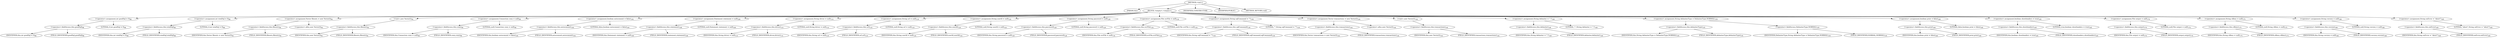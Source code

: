 digraph "&lt;init&gt;" {  
"1748" [label = <(METHOD,&lt;init&gt;)> ]
"1749" [label = <(PARAM,this)> ]
"1750" [label = <(BLOCK,&lt;empty&gt;,&lt;empty&gt;)> ]
"1751" [label = <(&lt;operator&gt;.assignment,int goodSql = 0)<SUB>88</SUB>> ]
"1752" [label = <(&lt;operator&gt;.fieldAccess,this.goodSql)<SUB>88</SUB>> ]
"1753" [label = <(IDENTIFIER,this,int goodSql = 0)<SUB>88</SUB>> ]
"1754" [label = <(FIELD_IDENTIFIER,goodSql,goodSql)<SUB>88</SUB>> ]
"1755" [label = <(LITERAL,0,int goodSql = 0)<SUB>88</SUB>> ]
"1756" [label = <(&lt;operator&gt;.assignment,int totalSql = 0)<SUB>88</SUB>> ]
"1757" [label = <(&lt;operator&gt;.fieldAccess,this.totalSql)<SUB>88</SUB>> ]
"1758" [label = <(IDENTIFIER,this,int totalSql = 0)<SUB>88</SUB>> ]
"1759" [label = <(FIELD_IDENTIFIER,totalSql,totalSql)<SUB>88</SUB>> ]
"1760" [label = <(LITERAL,0,int totalSql = 0)<SUB>88</SUB>> ]
"1761" [label = <(&lt;operator&gt;.assignment,Vector filesets = new Vector())<SUB>94</SUB>> ]
"1762" [label = <(&lt;operator&gt;.fieldAccess,this.filesets)<SUB>94</SUB>> ]
"1763" [label = <(IDENTIFIER,this,Vector filesets = new Vector())<SUB>94</SUB>> ]
"1764" [label = <(FIELD_IDENTIFIER,filesets,filesets)<SUB>94</SUB>> ]
"1765" [label = <(&lt;operator&gt;.alloc,new Vector())<SUB>94</SUB>> ]
"1766" [label = <(&lt;init&gt;,new Vector())<SUB>94</SUB>> ]
"1767" [label = <(&lt;operator&gt;.fieldAccess,this.filesets)<SUB>94</SUB>> ]
"1768" [label = <(IDENTIFIER,this,new Vector())<SUB>94</SUB>> ]
"1769" [label = <(FIELD_IDENTIFIER,filesets,filesets)<SUB>94</SUB>> ]
"1770" [label = <(&lt;operator&gt;.assignment,Connection conn = null)<SUB>99</SUB>> ]
"1771" [label = <(&lt;operator&gt;.fieldAccess,this.conn)<SUB>99</SUB>> ]
"1772" [label = <(IDENTIFIER,this,Connection conn = null)<SUB>99</SUB>> ]
"1773" [label = <(FIELD_IDENTIFIER,conn,conn)<SUB>99</SUB>> ]
"1774" [label = <(LITERAL,null,Connection conn = null)<SUB>99</SUB>> ]
"1775" [label = <(&lt;operator&gt;.assignment,boolean autocommit = false)<SUB>104</SUB>> ]
"1776" [label = <(&lt;operator&gt;.fieldAccess,this.autocommit)<SUB>104</SUB>> ]
"1777" [label = <(IDENTIFIER,this,boolean autocommit = false)<SUB>104</SUB>> ]
"1778" [label = <(FIELD_IDENTIFIER,autocommit,autocommit)<SUB>104</SUB>> ]
"1779" [label = <(LITERAL,false,boolean autocommit = false)<SUB>104</SUB>> ]
"1780" [label = <(&lt;operator&gt;.assignment,Statement statement = null)<SUB>109</SUB>> ]
"1781" [label = <(&lt;operator&gt;.fieldAccess,this.statement)<SUB>109</SUB>> ]
"1782" [label = <(IDENTIFIER,this,Statement statement = null)<SUB>109</SUB>> ]
"1783" [label = <(FIELD_IDENTIFIER,statement,statement)<SUB>109</SUB>> ]
"1784" [label = <(LITERAL,null,Statement statement = null)<SUB>109</SUB>> ]
"1785" [label = <(&lt;operator&gt;.assignment,String driver = null)<SUB>114</SUB>> ]
"1786" [label = <(&lt;operator&gt;.fieldAccess,this.driver)<SUB>114</SUB>> ]
"1787" [label = <(IDENTIFIER,this,String driver = null)<SUB>114</SUB>> ]
"1788" [label = <(FIELD_IDENTIFIER,driver,driver)<SUB>114</SUB>> ]
"1789" [label = <(LITERAL,null,String driver = null)<SUB>114</SUB>> ]
"1790" [label = <(&lt;operator&gt;.assignment,String url = null)<SUB>119</SUB>> ]
"1791" [label = <(&lt;operator&gt;.fieldAccess,this.url)<SUB>119</SUB>> ]
"1792" [label = <(IDENTIFIER,this,String url = null)<SUB>119</SUB>> ]
"1793" [label = <(FIELD_IDENTIFIER,url,url)<SUB>119</SUB>> ]
"1794" [label = <(LITERAL,null,String url = null)<SUB>119</SUB>> ]
"1795" [label = <(&lt;operator&gt;.assignment,String userId = null)<SUB>124</SUB>> ]
"1796" [label = <(&lt;operator&gt;.fieldAccess,this.userId)<SUB>124</SUB>> ]
"1797" [label = <(IDENTIFIER,this,String userId = null)<SUB>124</SUB>> ]
"1798" [label = <(FIELD_IDENTIFIER,userId,userId)<SUB>124</SUB>> ]
"1799" [label = <(LITERAL,null,String userId = null)<SUB>124</SUB>> ]
"1800" [label = <(&lt;operator&gt;.assignment,String password = null)<SUB>129</SUB>> ]
"1801" [label = <(&lt;operator&gt;.fieldAccess,this.password)<SUB>129</SUB>> ]
"1802" [label = <(IDENTIFIER,this,String password = null)<SUB>129</SUB>> ]
"1803" [label = <(FIELD_IDENTIFIER,password,password)<SUB>129</SUB>> ]
"1804" [label = <(LITERAL,null,String password = null)<SUB>129</SUB>> ]
"1805" [label = <(&lt;operator&gt;.assignment,File srcFile = null)<SUB>134</SUB>> ]
"1806" [label = <(&lt;operator&gt;.fieldAccess,this.srcFile)<SUB>134</SUB>> ]
"1807" [label = <(IDENTIFIER,this,File srcFile = null)<SUB>134</SUB>> ]
"1808" [label = <(FIELD_IDENTIFIER,srcFile,srcFile)<SUB>134</SUB>> ]
"1809" [label = <(LITERAL,null,File srcFile = null)<SUB>134</SUB>> ]
"1810" [label = <(&lt;operator&gt;.assignment,String sqlCommand = &quot;&quot;)<SUB>139</SUB>> ]
"1811" [label = <(&lt;operator&gt;.fieldAccess,this.sqlCommand)<SUB>139</SUB>> ]
"1812" [label = <(IDENTIFIER,this,String sqlCommand = &quot;&quot;)<SUB>139</SUB>> ]
"1813" [label = <(FIELD_IDENTIFIER,sqlCommand,sqlCommand)<SUB>139</SUB>> ]
"1814" [label = <(LITERAL,&quot;&quot;,String sqlCommand = &quot;&quot;)<SUB>139</SUB>> ]
"1815" [label = <(&lt;operator&gt;.assignment,Vector transactions = new Vector())<SUB>144</SUB>> ]
"1816" [label = <(&lt;operator&gt;.fieldAccess,this.transactions)<SUB>144</SUB>> ]
"1817" [label = <(IDENTIFIER,this,Vector transactions = new Vector())<SUB>144</SUB>> ]
"1818" [label = <(FIELD_IDENTIFIER,transactions,transactions)<SUB>144</SUB>> ]
"1819" [label = <(&lt;operator&gt;.alloc,new Vector())<SUB>144</SUB>> ]
"1820" [label = <(&lt;init&gt;,new Vector())<SUB>144</SUB>> ]
"1821" [label = <(&lt;operator&gt;.fieldAccess,this.transactions)<SUB>144</SUB>> ]
"1822" [label = <(IDENTIFIER,this,new Vector())<SUB>144</SUB>> ]
"1823" [label = <(FIELD_IDENTIFIER,transactions,transactions)<SUB>144</SUB>> ]
"1824" [label = <(&lt;operator&gt;.assignment,String delimiter = &quot;;&quot;)<SUB>149</SUB>> ]
"1825" [label = <(&lt;operator&gt;.fieldAccess,this.delimiter)<SUB>149</SUB>> ]
"1826" [label = <(IDENTIFIER,this,String delimiter = &quot;;&quot;)<SUB>149</SUB>> ]
"1827" [label = <(FIELD_IDENTIFIER,delimiter,delimiter)<SUB>149</SUB>> ]
"1828" [label = <(LITERAL,&quot;;&quot;,String delimiter = &quot;;&quot;)<SUB>149</SUB>> ]
"1829" [label = <(&lt;operator&gt;.assignment,String delimiterType = DelimiterType.NORMAL)<SUB>155</SUB>> ]
"1830" [label = <(&lt;operator&gt;.fieldAccess,this.delimiterType)<SUB>155</SUB>> ]
"1831" [label = <(IDENTIFIER,this,String delimiterType = DelimiterType.NORMAL)<SUB>155</SUB>> ]
"1832" [label = <(FIELD_IDENTIFIER,delimiterType,delimiterType)<SUB>155</SUB>> ]
"1833" [label = <(&lt;operator&gt;.fieldAccess,DelimiterType.NORMAL)<SUB>155</SUB>> ]
"1834" [label = <(IDENTIFIER,DelimiterType,String delimiterType = DelimiterType.NORMAL)<SUB>155</SUB>> ]
"1835" [label = <(FIELD_IDENTIFIER,NORMAL,NORMAL)<SUB>155</SUB>> ]
"1836" [label = <(&lt;operator&gt;.assignment,boolean print = false)<SUB>160</SUB>> ]
"1837" [label = <(&lt;operator&gt;.fieldAccess,this.print)<SUB>160</SUB>> ]
"1838" [label = <(IDENTIFIER,this,boolean print = false)<SUB>160</SUB>> ]
"1839" [label = <(FIELD_IDENTIFIER,print,print)<SUB>160</SUB>> ]
"1840" [label = <(LITERAL,false,boolean print = false)<SUB>160</SUB>> ]
"1841" [label = <(&lt;operator&gt;.assignment,boolean showheaders = true)<SUB>165</SUB>> ]
"1842" [label = <(&lt;operator&gt;.fieldAccess,this.showheaders)<SUB>165</SUB>> ]
"1843" [label = <(IDENTIFIER,this,boolean showheaders = true)<SUB>165</SUB>> ]
"1844" [label = <(FIELD_IDENTIFIER,showheaders,showheaders)<SUB>165</SUB>> ]
"1845" [label = <(LITERAL,true,boolean showheaders = true)<SUB>165</SUB>> ]
"1846" [label = <(&lt;operator&gt;.assignment,File output = null)<SUB>170</SUB>> ]
"1847" [label = <(&lt;operator&gt;.fieldAccess,this.output)<SUB>170</SUB>> ]
"1848" [label = <(IDENTIFIER,this,File output = null)<SUB>170</SUB>> ]
"1849" [label = <(FIELD_IDENTIFIER,output,output)<SUB>170</SUB>> ]
"1850" [label = <(LITERAL,null,File output = null)<SUB>170</SUB>> ]
"1851" [label = <(&lt;operator&gt;.assignment,String rdbms = null)<SUB>175</SUB>> ]
"1852" [label = <(&lt;operator&gt;.fieldAccess,this.rdbms)<SUB>175</SUB>> ]
"1853" [label = <(IDENTIFIER,this,String rdbms = null)<SUB>175</SUB>> ]
"1854" [label = <(FIELD_IDENTIFIER,rdbms,rdbms)<SUB>175</SUB>> ]
"1855" [label = <(LITERAL,null,String rdbms = null)<SUB>175</SUB>> ]
"1856" [label = <(&lt;operator&gt;.assignment,String version = null)<SUB>180</SUB>> ]
"1857" [label = <(&lt;operator&gt;.fieldAccess,this.version)<SUB>180</SUB>> ]
"1858" [label = <(IDENTIFIER,this,String version = null)<SUB>180</SUB>> ]
"1859" [label = <(FIELD_IDENTIFIER,version,version)<SUB>180</SUB>> ]
"1860" [label = <(LITERAL,null,String version = null)<SUB>180</SUB>> ]
"1861" [label = <(&lt;operator&gt;.assignment,String onError = &quot;abort&quot;)<SUB>185</SUB>> ]
"1862" [label = <(&lt;operator&gt;.fieldAccess,this.onError)<SUB>185</SUB>> ]
"1863" [label = <(IDENTIFIER,this,String onError = &quot;abort&quot;)<SUB>185</SUB>> ]
"1864" [label = <(FIELD_IDENTIFIER,onError,onError)<SUB>185</SUB>> ]
"1865" [label = <(LITERAL,&quot;abort&quot;,String onError = &quot;abort&quot;)<SUB>185</SUB>> ]
"1866" [label = <(MODIFIER,CONSTRUCTOR)> ]
"1867" [label = <(MODIFIER,PUBLIC)> ]
"1868" [label = <(METHOD_RETURN,void)> ]
  "1748" -> "1749" 
  "1748" -> "1750" 
  "1748" -> "1866" 
  "1748" -> "1867" 
  "1748" -> "1868" 
  "1750" -> "1751" 
  "1750" -> "1756" 
  "1750" -> "1761" 
  "1750" -> "1766" 
  "1750" -> "1770" 
  "1750" -> "1775" 
  "1750" -> "1780" 
  "1750" -> "1785" 
  "1750" -> "1790" 
  "1750" -> "1795" 
  "1750" -> "1800" 
  "1750" -> "1805" 
  "1750" -> "1810" 
  "1750" -> "1815" 
  "1750" -> "1820" 
  "1750" -> "1824" 
  "1750" -> "1829" 
  "1750" -> "1836" 
  "1750" -> "1841" 
  "1750" -> "1846" 
  "1750" -> "1851" 
  "1750" -> "1856" 
  "1750" -> "1861" 
  "1751" -> "1752" 
  "1751" -> "1755" 
  "1752" -> "1753" 
  "1752" -> "1754" 
  "1756" -> "1757" 
  "1756" -> "1760" 
  "1757" -> "1758" 
  "1757" -> "1759" 
  "1761" -> "1762" 
  "1761" -> "1765" 
  "1762" -> "1763" 
  "1762" -> "1764" 
  "1766" -> "1767" 
  "1767" -> "1768" 
  "1767" -> "1769" 
  "1770" -> "1771" 
  "1770" -> "1774" 
  "1771" -> "1772" 
  "1771" -> "1773" 
  "1775" -> "1776" 
  "1775" -> "1779" 
  "1776" -> "1777" 
  "1776" -> "1778" 
  "1780" -> "1781" 
  "1780" -> "1784" 
  "1781" -> "1782" 
  "1781" -> "1783" 
  "1785" -> "1786" 
  "1785" -> "1789" 
  "1786" -> "1787" 
  "1786" -> "1788" 
  "1790" -> "1791" 
  "1790" -> "1794" 
  "1791" -> "1792" 
  "1791" -> "1793" 
  "1795" -> "1796" 
  "1795" -> "1799" 
  "1796" -> "1797" 
  "1796" -> "1798" 
  "1800" -> "1801" 
  "1800" -> "1804" 
  "1801" -> "1802" 
  "1801" -> "1803" 
  "1805" -> "1806" 
  "1805" -> "1809" 
  "1806" -> "1807" 
  "1806" -> "1808" 
  "1810" -> "1811" 
  "1810" -> "1814" 
  "1811" -> "1812" 
  "1811" -> "1813" 
  "1815" -> "1816" 
  "1815" -> "1819" 
  "1816" -> "1817" 
  "1816" -> "1818" 
  "1820" -> "1821" 
  "1821" -> "1822" 
  "1821" -> "1823" 
  "1824" -> "1825" 
  "1824" -> "1828" 
  "1825" -> "1826" 
  "1825" -> "1827" 
  "1829" -> "1830" 
  "1829" -> "1833" 
  "1830" -> "1831" 
  "1830" -> "1832" 
  "1833" -> "1834" 
  "1833" -> "1835" 
  "1836" -> "1837" 
  "1836" -> "1840" 
  "1837" -> "1838" 
  "1837" -> "1839" 
  "1841" -> "1842" 
  "1841" -> "1845" 
  "1842" -> "1843" 
  "1842" -> "1844" 
  "1846" -> "1847" 
  "1846" -> "1850" 
  "1847" -> "1848" 
  "1847" -> "1849" 
  "1851" -> "1852" 
  "1851" -> "1855" 
  "1852" -> "1853" 
  "1852" -> "1854" 
  "1856" -> "1857" 
  "1856" -> "1860" 
  "1857" -> "1858" 
  "1857" -> "1859" 
  "1861" -> "1862" 
  "1861" -> "1865" 
  "1862" -> "1863" 
  "1862" -> "1864" 
}
